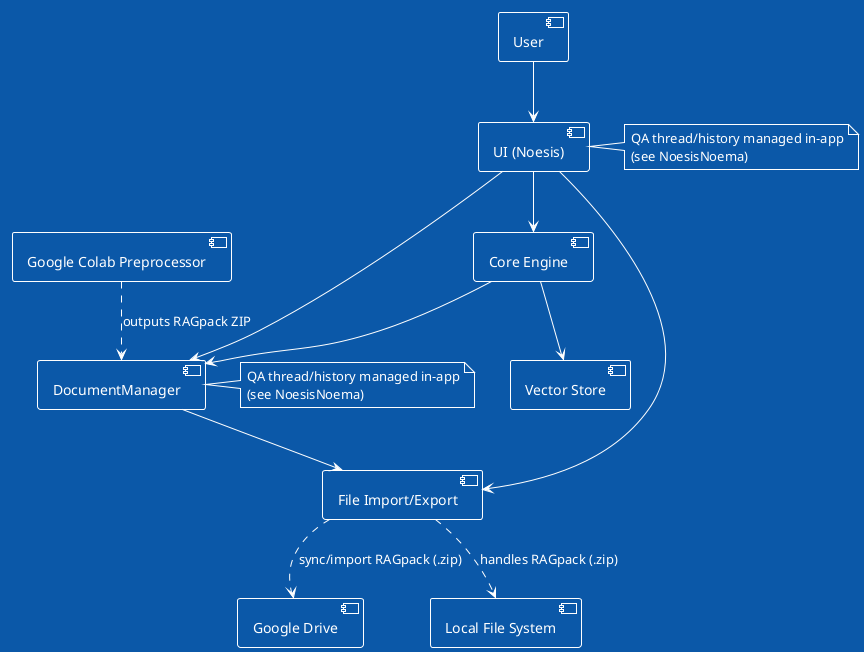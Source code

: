 @startuml
!theme plain
!theme amiga

[User] --> [UI (Noesis)]
[UI (Noesis)] --> [Core Engine]
[UI (Noesis)] --> [DocumentManager]
[UI (Noesis)] --> [File Import/Export]

note right of [UI (Noesis)]
  QA thread/history managed in-app
  (see NoesisNoema)
end note

note right of [DocumentManager]
  QA thread/history managed in-app
  (see NoesisNoema)
end note

[Core Engine] --> [Vector Store]
[Core Engine] --> [DocumentManager]

[DocumentManager] --> [File Import/Export]
[File Import/Export] ..> [Google Drive] : sync/import RAGpack (.zip)
[File Import/Export] ..> [Local File System] : handles RAGpack (.zip)

[Google Colab Preprocessor] ..> [DocumentManager] : outputs RAGpack ZIP

@enduml